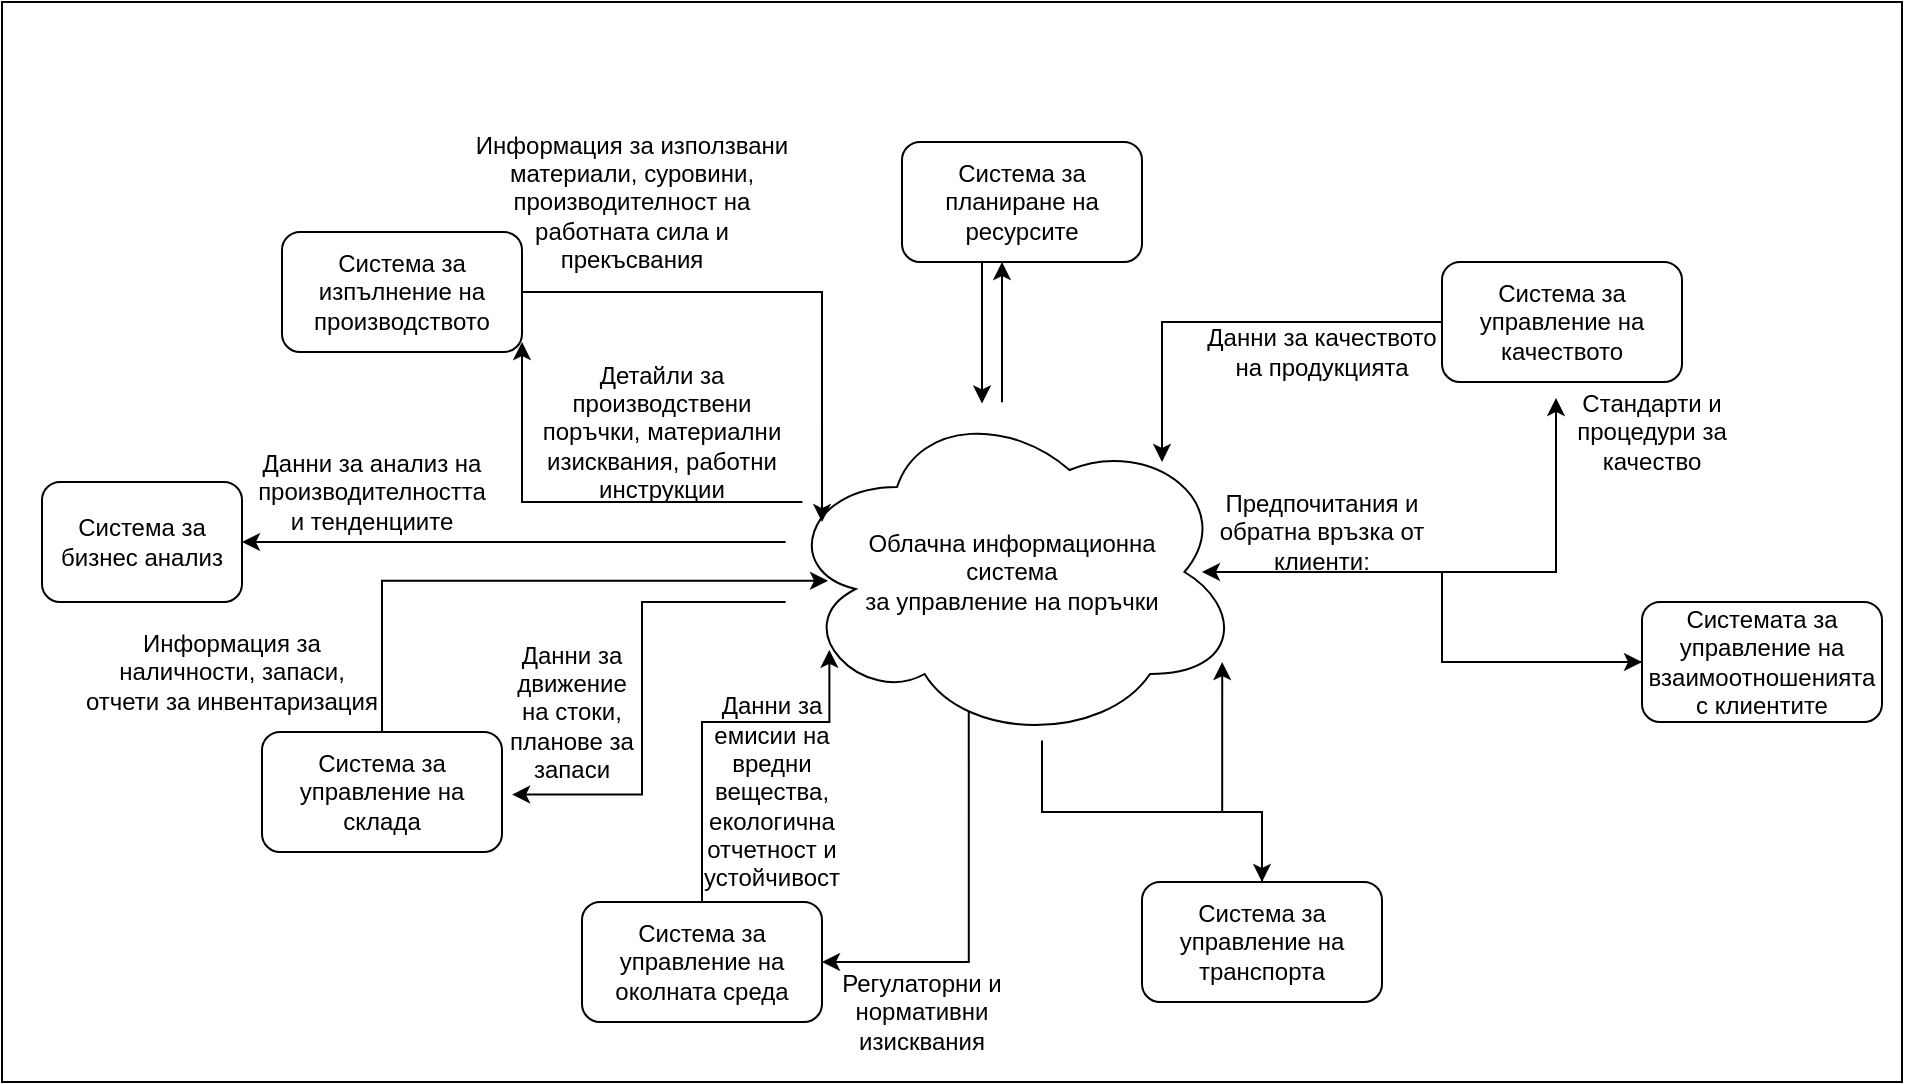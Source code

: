 <mxfile version="24.2.5" type="device">
  <diagram name="Page-1" id="L01EU8n9rTYEzTThLHwA">
    <mxGraphModel dx="2261" dy="844" grid="1" gridSize="10" guides="1" tooltips="1" connect="1" arrows="1" fold="1" page="1" pageScale="1" pageWidth="827" pageHeight="1169" math="0" shadow="0">
      <root>
        <mxCell id="0" />
        <mxCell id="1" parent="0" />
        <mxCell id="gHKsFk3kaTmPDn9_nSun-1" value="" style="rounded=0;whiteSpace=wrap;html=1;" parent="1" vertex="1">
          <mxGeometry x="-140" y="130" width="950" height="540" as="geometry" />
        </mxCell>
        <mxCell id="Yj5XSQhSytLeQ08hb08i-6" style="edgeStyle=orthogonalEdgeStyle;rounded=0;orthogonalLoop=1;jettySize=auto;html=1;" parent="1" source="gHKsFk3kaTmPDn9_nSun-2" target="gHKsFk3kaTmPDn9_nSun-9" edge="1">
          <mxGeometry relative="1" as="geometry">
            <Array as="points">
              <mxPoint x="360" y="290" />
              <mxPoint x="360" y="290" />
            </Array>
          </mxGeometry>
        </mxCell>
        <mxCell id="Yj5XSQhSytLeQ08hb08i-19" style="edgeStyle=orthogonalEdgeStyle;rounded=0;orthogonalLoop=1;jettySize=auto;html=1;entryX=1;entryY=0.5;entryDx=0;entryDy=0;exitX=0.406;exitY=0.911;exitDx=0;exitDy=0;exitPerimeter=0;" parent="1" source="gHKsFk3kaTmPDn9_nSun-2" target="gHKsFk3kaTmPDn9_nSun-3" edge="1">
          <mxGeometry relative="1" as="geometry" />
        </mxCell>
        <mxCell id="Yj5XSQhSytLeQ08hb08i-22" style="edgeStyle=orthogonalEdgeStyle;rounded=0;orthogonalLoop=1;jettySize=auto;html=1;" parent="1" source="gHKsFk3kaTmPDn9_nSun-2" target="gHKsFk3kaTmPDn9_nSun-4" edge="1">
          <mxGeometry relative="1" as="geometry">
            <Array as="points">
              <mxPoint x="380" y="535" />
              <mxPoint x="490" y="535" />
            </Array>
          </mxGeometry>
        </mxCell>
        <mxCell id="Yj5XSQhSytLeQ08hb08i-24" style="edgeStyle=orthogonalEdgeStyle;rounded=0;orthogonalLoop=1;jettySize=auto;html=1;entryX=0;entryY=0.5;entryDx=0;entryDy=0;" parent="1" source="gHKsFk3kaTmPDn9_nSun-2" target="gHKsFk3kaTmPDn9_nSun-5" edge="1">
          <mxGeometry relative="1" as="geometry" />
        </mxCell>
        <mxCell id="Yj5XSQhSytLeQ08hb08i-30" style="edgeStyle=orthogonalEdgeStyle;rounded=0;orthogonalLoop=1;jettySize=auto;html=1;entryX=1;entryY=0.5;entryDx=0;entryDy=0;" parent="1" source="gHKsFk3kaTmPDn9_nSun-2" target="gHKsFk3kaTmPDn9_nSun-11" edge="1">
          <mxGeometry relative="1" as="geometry">
            <Array as="points">
              <mxPoint x="210" y="400" />
              <mxPoint x="210" y="400" />
            </Array>
          </mxGeometry>
        </mxCell>
        <mxCell id="gHKsFk3kaTmPDn9_nSun-2" value="Облачна информационна &lt;br&gt;система&lt;br&gt;за управление на поръчки" style="ellipse;shape=cloud;whiteSpace=wrap;html=1;" parent="1" vertex="1">
          <mxGeometry x="250" y="330" width="230" height="170" as="geometry" />
        </mxCell>
        <mxCell id="gHKsFk3kaTmPDn9_nSun-3" value="Система за управление на околната среда" style="rounded=1;whiteSpace=wrap;html=1;" parent="1" vertex="1">
          <mxGeometry x="150" y="580" width="120" height="60" as="geometry" />
        </mxCell>
        <mxCell id="gHKsFk3kaTmPDn9_nSun-4" value="Система за управление на транспорта" style="rounded=1;whiteSpace=wrap;html=1;" parent="1" vertex="1">
          <mxGeometry x="430" y="570" width="120" height="60" as="geometry" />
        </mxCell>
        <mxCell id="gHKsFk3kaTmPDn9_nSun-5" value="Системата за управление на взаимоотношенията с клиентите" style="rounded=1;whiteSpace=wrap;html=1;" parent="1" vertex="1">
          <mxGeometry x="680" y="430" width="120" height="60" as="geometry" />
        </mxCell>
        <mxCell id="gHKsFk3kaTmPDn9_nSun-7" value="Система за управление на складa" style="rounded=1;whiteSpace=wrap;html=1;" parent="1" vertex="1">
          <mxGeometry x="-10" y="495" width="120" height="60" as="geometry" />
        </mxCell>
        <mxCell id="gHKsFk3kaTmPDn9_nSun-8" value="Системa за изпълнение на производството" style="rounded=1;whiteSpace=wrap;html=1;" parent="1" vertex="1">
          <mxGeometry y="245" width="120" height="60" as="geometry" />
        </mxCell>
        <mxCell id="Yj5XSQhSytLeQ08hb08i-5" style="edgeStyle=orthogonalEdgeStyle;rounded=0;orthogonalLoop=1;jettySize=auto;html=1;" parent="1" source="gHKsFk3kaTmPDn9_nSun-9" target="gHKsFk3kaTmPDn9_nSun-2" edge="1">
          <mxGeometry relative="1" as="geometry">
            <Array as="points">
              <mxPoint x="350" y="290" />
              <mxPoint x="350" y="290" />
            </Array>
          </mxGeometry>
        </mxCell>
        <mxCell id="gHKsFk3kaTmPDn9_nSun-9" value="Система за планиране на ресурсите" style="rounded=1;whiteSpace=wrap;html=1;" parent="1" vertex="1">
          <mxGeometry x="310" y="200" width="120" height="60" as="geometry" />
        </mxCell>
        <mxCell id="gHKsFk3kaTmPDn9_nSun-10" value="Система за управление на качеството" style="rounded=1;whiteSpace=wrap;html=1;" parent="1" vertex="1">
          <mxGeometry x="580" y="260" width="120" height="60" as="geometry" />
        </mxCell>
        <mxCell id="gHKsFk3kaTmPDn9_nSun-11" value="Система за бизнес анализ" style="rounded=1;whiteSpace=wrap;html=1;" parent="1" vertex="1">
          <mxGeometry x="-120" y="370" width="100" height="60" as="geometry" />
        </mxCell>
        <mxCell id="Yj5XSQhSytLeQ08hb08i-12" style="edgeStyle=orthogonalEdgeStyle;rounded=0;orthogonalLoop=1;jettySize=auto;html=1;" parent="1" source="gHKsFk3kaTmPDn9_nSun-10" edge="1">
          <mxGeometry relative="1" as="geometry">
            <mxPoint x="440" y="360" as="targetPoint" />
            <Array as="points">
              <mxPoint x="440" y="290" />
              <mxPoint x="440" y="358" />
            </Array>
          </mxGeometry>
        </mxCell>
        <mxCell id="Yj5XSQhSytLeQ08hb08i-13" style="edgeStyle=orthogonalEdgeStyle;rounded=0;orthogonalLoop=1;jettySize=auto;html=1;entryX=0.475;entryY=1.133;entryDx=0;entryDy=0;entryPerimeter=0;" parent="1" source="gHKsFk3kaTmPDn9_nSun-2" target="gHKsFk3kaTmPDn9_nSun-10" edge="1">
          <mxGeometry relative="1" as="geometry" />
        </mxCell>
        <mxCell id="Yj5XSQhSytLeQ08hb08i-23" style="edgeStyle=orthogonalEdgeStyle;rounded=0;orthogonalLoop=1;jettySize=auto;html=1;entryX=0.957;entryY=0.765;entryDx=0;entryDy=0;entryPerimeter=0;" parent="1" source="gHKsFk3kaTmPDn9_nSun-4" target="gHKsFk3kaTmPDn9_nSun-2" edge="1">
          <mxGeometry relative="1" as="geometry" />
        </mxCell>
        <mxCell id="Yj5XSQhSytLeQ08hb08i-27" style="edgeStyle=orthogonalEdgeStyle;rounded=0;orthogonalLoop=1;jettySize=auto;html=1;entryX=0.913;entryY=0.5;entryDx=0;entryDy=0;entryPerimeter=0;" parent="1" source="gHKsFk3kaTmPDn9_nSun-5" target="gHKsFk3kaTmPDn9_nSun-2" edge="1">
          <mxGeometry relative="1" as="geometry" />
        </mxCell>
        <mxCell id="meW_K7YgN455Wskdoe5L-1" value="Данни за движение на стоки, планове за запаси" style="text;html=1;align=center;verticalAlign=middle;whiteSpace=wrap;rounded=0;" parent="1" vertex="1">
          <mxGeometry x="110" y="470" width="70" height="30" as="geometry" />
        </mxCell>
        <mxCell id="meW_K7YgN455Wskdoe5L-8" value="Детайли за производствени поръчки, материални изисквания, работни инструкции" style="text;html=1;align=center;verticalAlign=middle;whiteSpace=wrap;rounded=0;" parent="1" vertex="1">
          <mxGeometry x="120" y="330" width="140" height="30" as="geometry" />
        </mxCell>
        <mxCell id="URg3fT77L2hyUaERGcSi-1" style="edgeStyle=orthogonalEdgeStyle;rounded=0;orthogonalLoop=1;jettySize=auto;html=1;entryX=0.087;entryY=0.353;entryDx=0;entryDy=0;entryPerimeter=0;" parent="1" source="gHKsFk3kaTmPDn9_nSun-8" target="gHKsFk3kaTmPDn9_nSun-2" edge="1">
          <mxGeometry relative="1" as="geometry" />
        </mxCell>
        <mxCell id="URg3fT77L2hyUaERGcSi-3" style="edgeStyle=orthogonalEdgeStyle;rounded=0;orthogonalLoop=1;jettySize=auto;html=1;" parent="1" source="gHKsFk3kaTmPDn9_nSun-2" edge="1">
          <mxGeometry relative="1" as="geometry">
            <mxPoint x="120" y="300" as="targetPoint" />
            <Array as="points">
              <mxPoint x="120" y="380" />
              <mxPoint x="120" y="308" />
            </Array>
          </mxGeometry>
        </mxCell>
        <mxCell id="URg3fT77L2hyUaERGcSi-4" style="edgeStyle=orthogonalEdgeStyle;rounded=0;orthogonalLoop=1;jettySize=auto;html=1;entryX=0.1;entryY=0.526;entryDx=0;entryDy=0;entryPerimeter=0;exitX=0.5;exitY=0;exitDx=0;exitDy=0;" parent="1" source="gHKsFk3kaTmPDn9_nSun-7" target="gHKsFk3kaTmPDn9_nSun-2" edge="1">
          <mxGeometry relative="1" as="geometry" />
        </mxCell>
        <mxCell id="URg3fT77L2hyUaERGcSi-7" style="edgeStyle=orthogonalEdgeStyle;rounded=0;orthogonalLoop=1;jettySize=auto;html=1;entryX=1.042;entryY=0.521;entryDx=0;entryDy=0;entryPerimeter=0;" parent="1" source="gHKsFk3kaTmPDn9_nSun-2" target="gHKsFk3kaTmPDn9_nSun-7" edge="1">
          <mxGeometry relative="1" as="geometry">
            <Array as="points">
              <mxPoint x="180" y="430" />
              <mxPoint x="180" y="526" />
            </Array>
          </mxGeometry>
        </mxCell>
        <mxCell id="URg3fT77L2hyUaERGcSi-8" value="Данни за анализ на производителността и тенденциите" style="text;html=1;align=center;verticalAlign=middle;whiteSpace=wrap;rounded=0;" parent="1" vertex="1">
          <mxGeometry x="10" y="360" width="70" height="30" as="geometry" />
        </mxCell>
        <mxCell id="URg3fT77L2hyUaERGcSi-9" value="Информация за наличности, запаси, отчети за инвентаризация" style="text;html=1;align=center;verticalAlign=middle;whiteSpace=wrap;rounded=0;" parent="1" vertex="1">
          <mxGeometry x="-100" y="450" width="150" height="30" as="geometry" />
        </mxCell>
        <mxCell id="URg3fT77L2hyUaERGcSi-10" value="Информация за използвани материали, суровини, производителност на работната сила и прекъсвания" style="text;html=1;align=center;verticalAlign=middle;whiteSpace=wrap;rounded=0;" parent="1" vertex="1">
          <mxGeometry x="90" y="215" width="170" height="30" as="geometry" />
        </mxCell>
        <mxCell id="URg3fT77L2hyUaERGcSi-13" value="Стандарти и процедури за качество" style="text;html=1;align=center;verticalAlign=middle;whiteSpace=wrap;rounded=0;" parent="1" vertex="1">
          <mxGeometry x="630" y="330" width="110" height="30" as="geometry" />
        </mxCell>
        <mxCell id="URg3fT77L2hyUaERGcSi-14" value="Данни за качеството на продукцията" style="text;html=1;align=center;verticalAlign=middle;whiteSpace=wrap;rounded=0;" parent="1" vertex="1">
          <mxGeometry x="460" y="290" width="120" height="30" as="geometry" />
        </mxCell>
        <mxCell id="URg3fT77L2hyUaERGcSi-17" style="edgeStyle=orthogonalEdgeStyle;rounded=0;orthogonalLoop=1;jettySize=auto;html=1;entryX=0.103;entryY=0.729;entryDx=0;entryDy=0;entryPerimeter=0;" parent="1" source="gHKsFk3kaTmPDn9_nSun-3" target="gHKsFk3kaTmPDn9_nSun-2" edge="1">
          <mxGeometry relative="1" as="geometry">
            <Array as="points">
              <mxPoint x="210" y="490" />
              <mxPoint x="274" y="490" />
            </Array>
          </mxGeometry>
        </mxCell>
        <mxCell id="URg3fT77L2hyUaERGcSi-18" value="Данни за eмисии на вредни вещества, екологична отчетност и устойчивост" style="text;html=1;align=center;verticalAlign=middle;whiteSpace=wrap;rounded=0;" parent="1" vertex="1">
          <mxGeometry x="210" y="510" width="70" height="30" as="geometry" />
        </mxCell>
        <mxCell id="URg3fT77L2hyUaERGcSi-21" value="Регулаторни и нормативни изисквания" style="text;html=1;align=center;verticalAlign=middle;whiteSpace=wrap;rounded=0;" parent="1" vertex="1">
          <mxGeometry x="260" y="620" width="120" height="30" as="geometry" />
        </mxCell>
        <mxCell id="EUtHhhYUxet40qCMSWup-1" value="Предпочитания и обратна връзка от клиенти:" style="text;html=1;align=center;verticalAlign=middle;whiteSpace=wrap;rounded=0;" vertex="1" parent="1">
          <mxGeometry x="460" y="380" width="120" height="30" as="geometry" />
        </mxCell>
      </root>
    </mxGraphModel>
  </diagram>
</mxfile>
